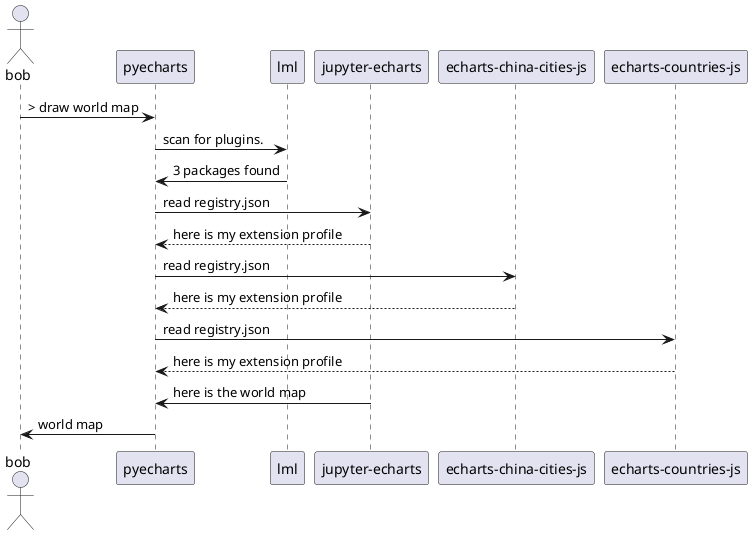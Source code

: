 @startuml

actor bob
participant pyecharts
participant lml
participant "jupyter-echarts"
participant "echarts-china-cities-js"
participant "echarts-countries-js"

bob -> pyecharts : > draw world map
pyecharts -> lml : scan for plugins.
lml -> pyecharts: 3 packages found
pyecharts -> "jupyter-echarts" : read registry.json
"jupyter-echarts" --> pyecharts: here is my extension profile
pyecharts -> "echarts-china-cities-js" : read registry.json
"echarts-china-cities-js" --> pyecharts: here is my extension profile
pyecharts -> "echarts-countries-js" : read registry.json
"echarts-countries-js" --> pyecharts: here is my extension profile
"jupyter-echarts" -> pyecharts: here is the world map
pyecharts -> bob: world map
@enduml